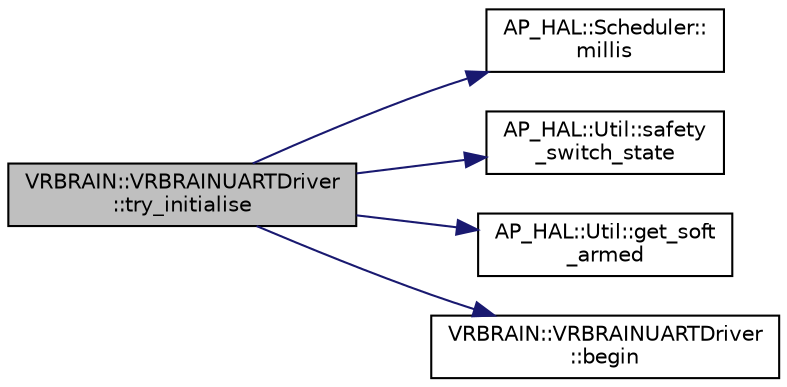 digraph "VRBRAIN::VRBRAINUARTDriver::try_initialise"
{
 // INTERACTIVE_SVG=YES
  edge [fontname="Helvetica",fontsize="10",labelfontname="Helvetica",labelfontsize="10"];
  node [fontname="Helvetica",fontsize="10",shape=record];
  rankdir="LR";
  Node1 [label="VRBRAIN::VRBRAINUARTDriver\l::try_initialise",height=0.2,width=0.4,color="black", fillcolor="grey75", style="filled" fontcolor="black"];
  Node1 -> Node2 [color="midnightblue",fontsize="10",style="solid",fontname="Helvetica"];
  Node2 [label="AP_HAL::Scheduler::\lmillis",height=0.2,width=0.4,color="black", fillcolor="white", style="filled",URL="$classAP__HAL_1_1Scheduler.html#a26b68339fc68a562d8d3a1238d0ec8c1"];
  Node1 -> Node3 [color="midnightblue",fontsize="10",style="solid",fontname="Helvetica"];
  Node3 [label="AP_HAL::Util::safety\l_switch_state",height=0.2,width=0.4,color="black", fillcolor="white", style="filled",URL="$classAP__HAL_1_1Util.html#a9cd8bcd13d4c3c74c665b0702f86451b"];
  Node1 -> Node4 [color="midnightblue",fontsize="10",style="solid",fontname="Helvetica"];
  Node4 [label="AP_HAL::Util::get_soft\l_armed",height=0.2,width=0.4,color="black", fillcolor="white", style="filled",URL="$classAP__HAL_1_1Util.html#a973ee89f8eee7af3a4d2a3eb700cbf3c"];
  Node1 -> Node5 [color="midnightblue",fontsize="10",style="solid",fontname="Helvetica"];
  Node5 [label="VRBRAIN::VRBRAINUARTDriver\l::begin",height=0.2,width=0.4,color="black", fillcolor="white", style="filled",URL="$classVRBRAIN_1_1VRBRAINUARTDriver.html#a5c6f7ba7803604fd87cc077d2c2ff618"];
}
